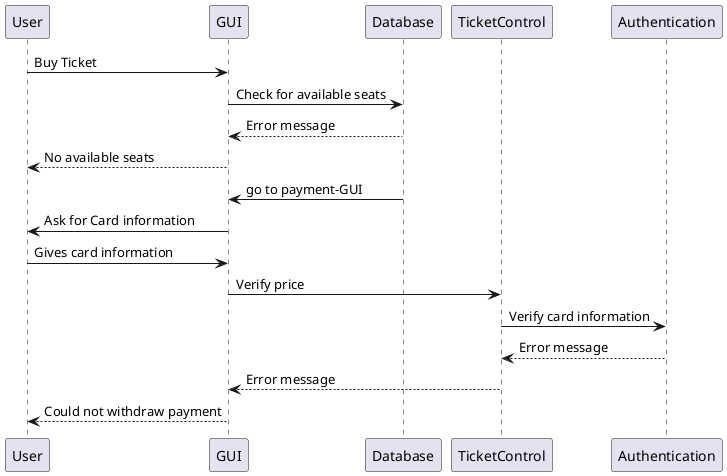 @startuml
'The user couldn't complete the transaction

User -> GUI: Buy Ticket
GUI -> Database: Check for available seats
Database --> GUI: Error message
GUI --> User: No available seats
Database -> GUI: go to payment-GUI
GUI -> User: Ask for Card information
User -> GUI: Gives card information
GUI -> TicketControl: Verify price
TicketControl -> Authentication: Verify card information
Authentication --> TicketControl: Error message
TicketControl --> GUI: Error message
GUI --> User: Could not withdraw payment




@enduml